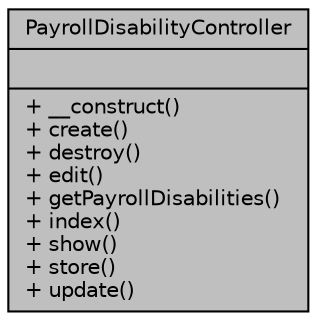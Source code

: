 digraph "PayrollDisabilityController"
{
 // LATEX_PDF_SIZE
  bgcolor="transparent";
  edge [fontname="Helvetica",fontsize="10",labelfontname="Helvetica",labelfontsize="10"];
  node [fontname="Helvetica",fontsize="10",shape=record];
  Node1 [label="{PayrollDisabilityController\n||+ __construct()\l+ create()\l+ destroy()\l+ edit()\l+ getPayrollDisabilities()\l+ index()\l+ show()\l+ store()\l+ update()\l}",height=0.2,width=0.4,color="black", fillcolor="grey75", style="filled", fontcolor="black",tooltip="Controlador de discapacidades."];
}
